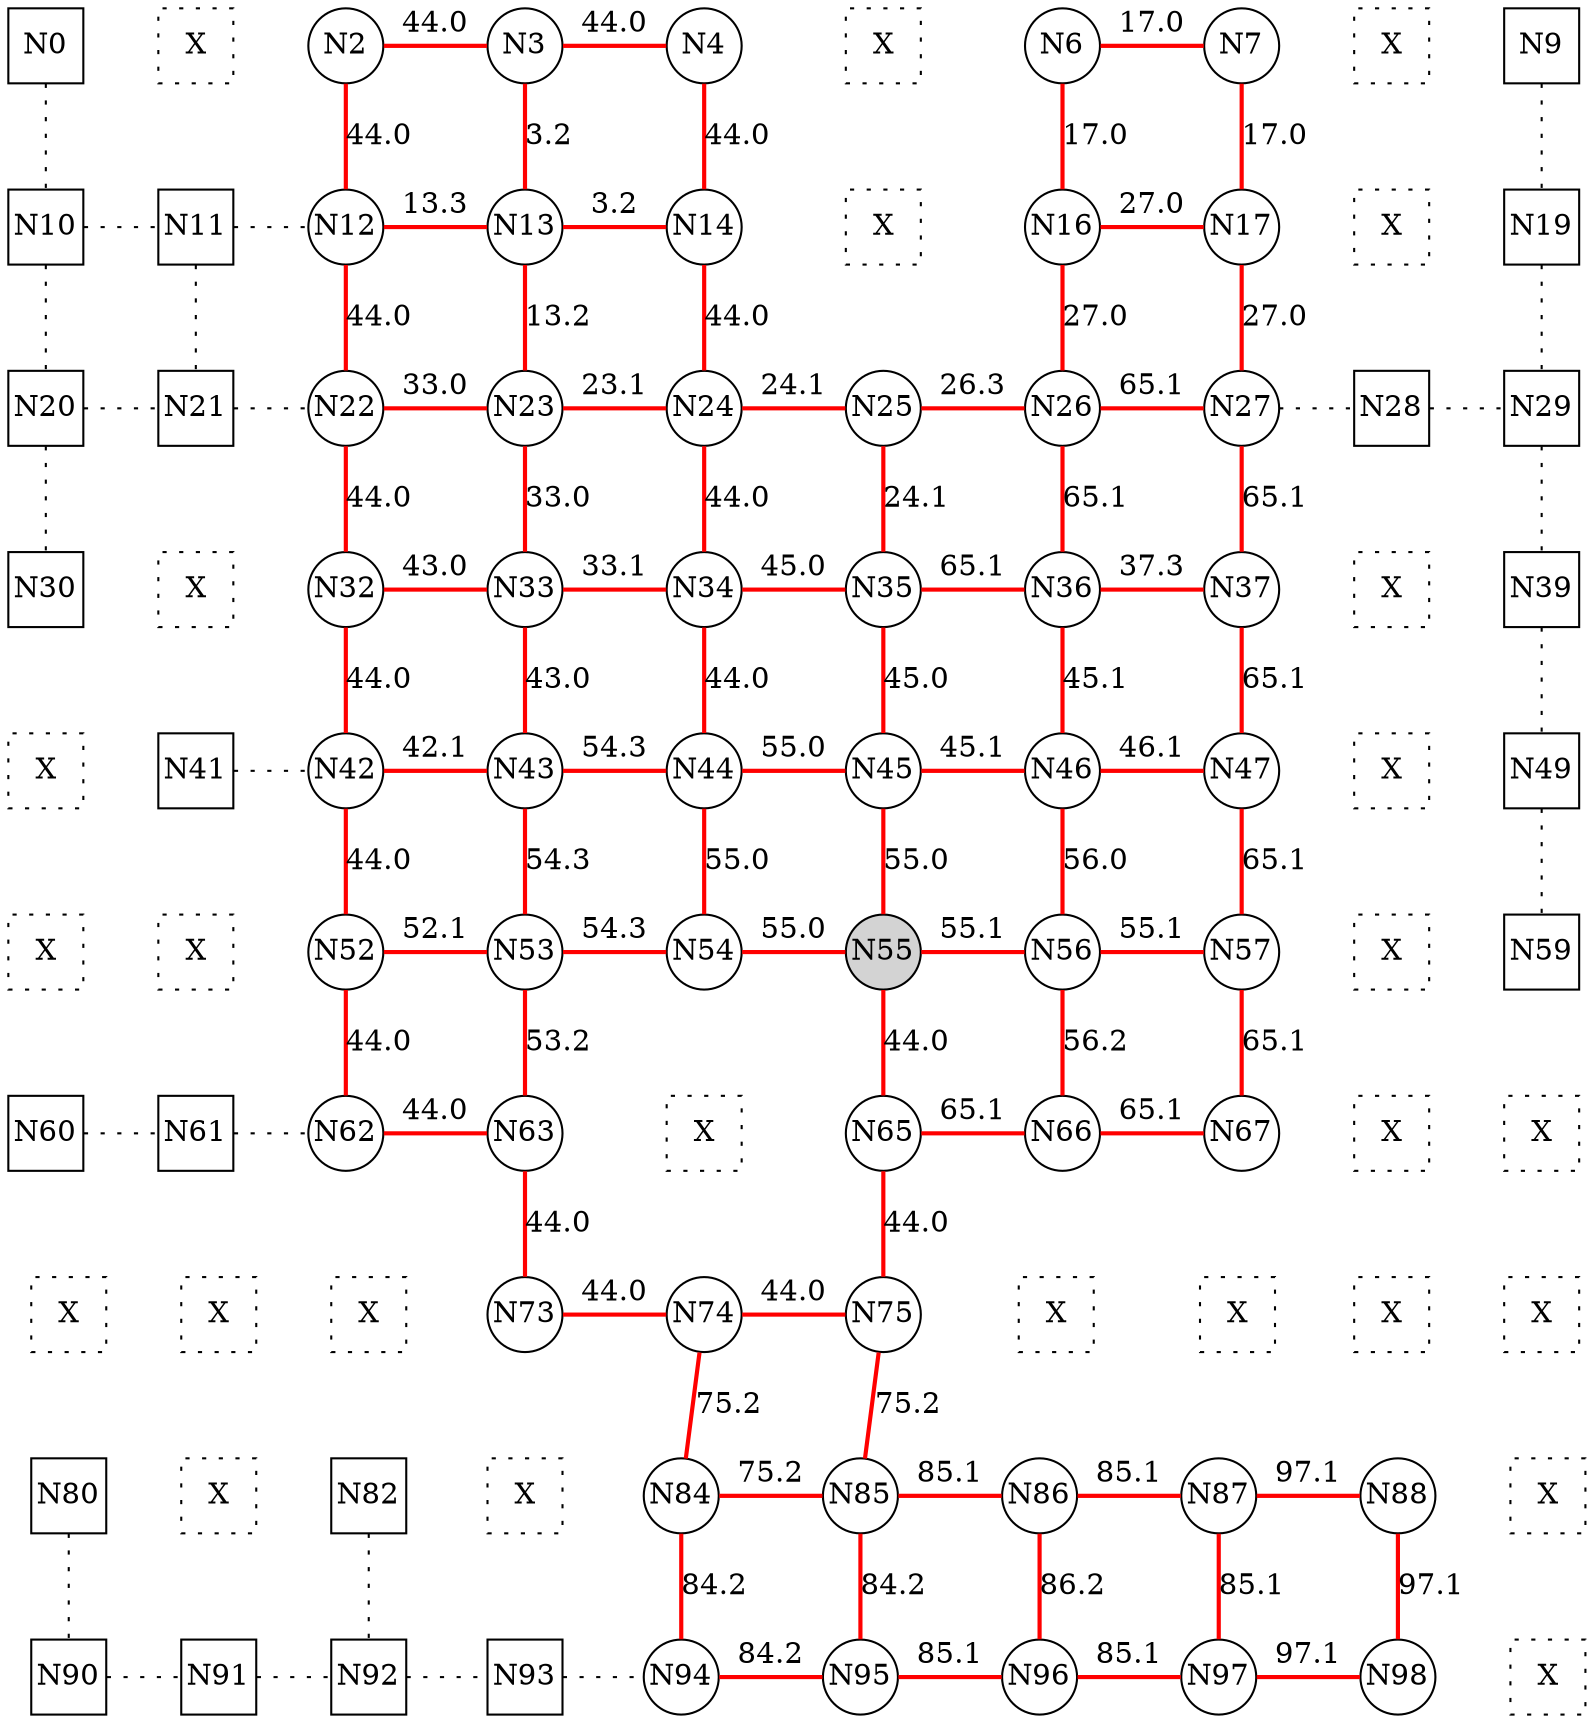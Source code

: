 
 digraph G { graph [layout=dot] 
 {rank=same; N0 [shape=square, fixedsize=true]; N1 [shape=square, style=dotted, fixedsize=true, label=X]; N2 [shape=circle, fixedsize=true]; N3 [shape=circle, fixedsize=true]; N4 [shape=circle, fixedsize=true]; N5 [shape=square, style=dotted, fixedsize=true, label=X]; N6 [shape=circle, fixedsize=true]; N7 [shape=circle, fixedsize=true]; N8 [shape=square, style=dotted, fixedsize=true, label=X]; N9 [shape=square, fixedsize=true];  }
 {rank=same; N10 [shape=square, fixedsize=true]; N11 [shape=square, fixedsize=true]; N12 [shape=circle, fixedsize=true]; N13 [shape=circle, fixedsize=true]; N14 [shape=circle, fixedsize=true]; N15 [shape=square, style=dotted, fixedsize=true, label=X]; N16 [shape=circle, fixedsize=true]; N17 [shape=circle, fixedsize=true]; N18 [shape=square, style=dotted, fixedsize=true, label=X]; N19 [shape=square, fixedsize=true];  }
 {rank=same; N20 [shape=square, fixedsize=true]; N21 [shape=square, fixedsize=true]; N22 [shape=circle, fixedsize=true]; N23 [shape=circle, fixedsize=true]; N24 [shape=circle, fixedsize=true]; N25 [shape=circle, fixedsize=true]; N26 [shape=circle, fixedsize=true]; N27 [shape=circle, fixedsize=true]; N28 [shape=square, fixedsize=true]; N29 [shape=square, fixedsize=true];  }
 {rank=same; N30 [shape=square, fixedsize=true]; N31 [shape=square, style=dotted, fixedsize=true, label=X]; N32 [shape=circle, fixedsize=true]; N33 [shape=circle, fixedsize=true]; N34 [shape=circle, fixedsize=true]; N35 [shape=circle, fixedsize=true]; N36 [shape=circle, fixedsize=true]; N37 [shape=circle, fixedsize=true]; N38 [shape=square, style=dotted, fixedsize=true, label=X]; N39 [shape=square, fixedsize=true];  }
 {rank=same; N40 [shape=square, style=dotted, fixedsize=true, label=X]; N41 [shape=square, fixedsize=true]; N42 [shape=circle, fixedsize=true]; N43 [shape=circle, fixedsize=true]; N44 [shape=circle, fixedsize=true]; N45 [shape=circle, fixedsize=true]; N46 [shape=circle, fixedsize=true]; N47 [shape=circle, fixedsize=true]; N48 [shape=square, style=dotted, fixedsize=true, label=X]; N49 [shape=square, fixedsize=true];  }
 {rank=same; N50 [shape=square, style=dotted, fixedsize=true, label=X]; N51 [shape=square, style=dotted, fixedsize=true, label=X]; N52 [shape=circle, fixedsize=true]; N53 [shape=circle, fixedsize=true]; N54 [shape=circle, fixedsize=true]; N55 [shape=circle, style=filled, fixedsize=true]; N56 [shape=circle, fixedsize=true]; N57 [shape=circle, fixedsize=true]; N58 [shape=square, style=dotted, fixedsize=true, label=X]; N59 [shape=square, fixedsize=true];  }
 {rank=same; N60 [shape=square, fixedsize=true]; N61 [shape=square, fixedsize=true]; N62 [shape=circle, fixedsize=true]; N63 [shape=circle, fixedsize=true]; N64 [shape=square, style=dotted, fixedsize=true, label=X]; N65 [shape=circle, fixedsize=true]; N66 [shape=circle, fixedsize=true]; N67 [shape=circle, fixedsize=true]; N68 [shape=square, style=dotted, fixedsize=true, label=X]; N69 [shape=square, style=dotted, fixedsize=true, label=X];  }
 {rank=same; N70 [shape=square, style=dotted, fixedsize=true, label=X]; N71 [shape=square, style=dotted, fixedsize=true, label=X]; N72 [shape=square, style=dotted, fixedsize=true, label=X]; N73 [shape=circle, fixedsize=true]; N74 [shape=circle, fixedsize=true]; N75 [shape=circle, fixedsize=true]; N76 [shape=square, style=dotted, fixedsize=true, label=X]; N77 [shape=square, style=dotted, fixedsize=true, label=X]; N78 [shape=square, style=dotted, fixedsize=true, label=X]; N79 [shape=square, style=dotted, fixedsize=true, label=X];  }
 {rank=same; N80 [shape=square, fixedsize=true]; N81 [shape=square, style=dotted, fixedsize=true, label=X]; N82 [shape=square, fixedsize=true]; N83 [shape=square, style=dotted, fixedsize=true, label=X]; N84 [shape=circle, fixedsize=true]; N85 [shape=circle, fixedsize=true]; N86 [shape=circle, fixedsize=true]; N87 [shape=circle, fixedsize=true]; N88 [shape=circle, fixedsize=true]; N89 [shape=square, style=dotted, fixedsize=true, label=X];  }
 {rank=same; N90 [shape=square, fixedsize=true]; N91 [shape=square, fixedsize=true]; N92 [shape=square, fixedsize=true]; N93 [shape=square, fixedsize=true]; N94 [shape=circle, fixedsize=true]; N95 [shape=circle, fixedsize=true]; N96 [shape=circle, fixedsize=true]; N97 [shape=circle, fixedsize=true]; N98 [shape=circle, fixedsize=true]; N99 [shape=square, style=dotted, fixedsize=true, label=X];  }
N0->N1 [dir=none, style=invis, label=" "]
N1->N2 [dir=none, style=invis, label=" "]
N2->N3 [dir=none, color=red, style=bold, label="44.0"]
N3->N4 [dir=none, color=red, style=bold, label="44.0"]
N4->N5 [dir=none, style=invis, label=" "]
N5->N6 [dir=none, style=invis, label=" "]
N6->N7 [dir=none, color=red, style=bold, label="17.0"]
N7->N8 [dir=none, style=invis, label=" "]
N8->N9 [dir=none, style=invis, label=" "]
N10->N11 [dir=none, style=dotted, label=""]
N11->N12 [dir=none, style=dotted, label=""]
N12->N13 [dir=none, color=red, style=bold, label="13.3"]
N13->N14 [dir=none, color=red, style=bold, label="3.2"]
N14->N15 [dir=none, style=invis, label=" "]
N15->N16 [dir=none, style=invis, label=" "]
N16->N17 [dir=none, color=red, style=bold, label="27.0"]
N17->N18 [dir=none, style=invis, label=" "]
N18->N19 [dir=none, style=invis, label=" "]
N20->N21 [dir=none, style=dotted, label=""]
N21->N22 [dir=none, style=dotted, label=""]
N22->N23 [dir=none, color=red, style=bold, label="33.0"]
N23->N24 [dir=none, color=red, style=bold, label="23.1"]
N24->N25 [dir=none, color=red, style=bold, label="24.1"]
N25->N26 [dir=none, color=red, style=bold, label="26.3"]
N26->N27 [dir=none, color=red, style=bold, label="65.1"]
N27->N28 [dir=none, style=dotted, label=""]
N28->N29 [dir=none, style=dotted, label=""]
N30->N31 [dir=none, style=invis, label=" "]
N31->N32 [dir=none, style=invis, label=" "]
N32->N33 [dir=none, color=red, style=bold, label="43.0"]
N33->N34 [dir=none, color=red, style=bold, label="33.1"]
N34->N35 [dir=none, color=red, style=bold, label="45.0"]
N35->N36 [dir=none, color=red, style=bold, label="65.1"]
N36->N37 [dir=none, color=red, style=bold, label="37.3"]
N37->N38 [dir=none, style=invis, label=" "]
N38->N39 [dir=none, style=invis, label=" "]
N40->N41 [dir=none, style=invis, label=" "]
N41->N42 [dir=none, style=dotted, label=""]
N42->N43 [dir=none, color=red, style=bold, label="42.1"]
N43->N44 [dir=none, color=red, style=bold, label="54.3"]
N44->N45 [dir=none, color=red, style=bold, label="55.0"]
N45->N46 [dir=none, color=red, style=bold, label="45.1"]
N46->N47 [dir=none, color=red, style=bold, label="46.1"]
N47->N48 [dir=none, style=invis, label=" "]
N48->N49 [dir=none, style=invis, label=" "]
N50->N51 [dir=none, style=invis, label=" "]
N51->N52 [dir=none, style=invis, label=" "]
N52->N53 [dir=none, color=red, style=bold, label="52.1"]
N53->N54 [dir=none, color=red, style=bold, label="54.3"]
N54->N55 [dir=none, color=red, style=bold, label="55.0"]
N55->N56 [dir=none, color=red, style=bold, label="55.1"]
N56->N57 [dir=none, color=red, style=bold, label="55.1"]
N57->N58 [dir=none, style=invis, label=" "]
N58->N59 [dir=none, style=invis, label=" "]
N60->N61 [dir=none, style=dotted, label=""]
N61->N62 [dir=none, style=dotted, label=""]
N62->N63 [dir=none, color=red, style=bold, label="44.0"]
N63->N64 [dir=none, style=invis, label=" "]
N64->N65 [dir=none, style=invis, label=" "]
N65->N66 [dir=none, color=red, style=bold, label="65.1"]
N66->N67 [dir=none, color=red, style=bold, label="65.1"]
N67->N68 [dir=none, style=invis, label=" "]
N68->N69 [dir=none, style=invis, label=" "]
N70->N71 [dir=none, style=invis, label=" "]
N71->N72 [dir=none, style=invis, label=" "]
N72->N73 [dir=none, style=invis, label=" "]
N73->N74 [dir=none, color=red, style=bold, label="44.0"]
N74->N75 [dir=none, color=red, style=bold, label="44.0"]
N75->N76 [dir=none, style=invis, label=" "]
N76->N77 [dir=none, style=invis, label=" "]
N77->N78 [dir=none, style=invis, label=" "]
N78->N79 [dir=none, style=invis, label=" "]
N80->N81 [dir=none, style=invis, label=" "]
N81->N82 [dir=none, style=invis, label=" "]
N82->N83 [dir=none, style=invis, label=" "]
N83->N84 [dir=none, style=invis, label=" "]
N84->N85 [dir=none, color=red, style=bold, label="75.2"]
N85->N86 [dir=none, color=red, style=bold, label="85.1"]
N86->N87 [dir=none, color=red, style=bold, label="85.1"]
N87->N88 [dir=none, color=red, style=bold, label="97.1"]
N88->N89 [dir=none, style=invis, label=" "]
N90->N91 [dir=none, style=dotted, label=""]
N91->N92 [dir=none, style=dotted, label=""]
N92->N93 [dir=none, style=dotted, label=""]
N93->N94 [dir=none, style=dotted, label=""]
N94->N95 [dir=none, color=red, style=bold, label="84.2"]
N95->N96 [dir=none, color=red, style=bold, label="85.1"]
N96->N97 [dir=none, color=red, style=bold, label="85.1"]
N97->N98 [dir=none, color=red, style=bold, label="97.1"]
N98->N99 [dir=none, style=invis, label=" "]
N0->N10 [dir=none, style=dotted, label=""]
N10->N20 [dir=none, style=dotted, label=""]
N20->N30 [dir=none, style=dotted, label=""]
N30->N40 [dir=none, style=invis, label=" "]
N40->N50 [dir=none, style=invis, label=" "]
N50->N60 [dir=none, style=invis, label=" "]
N60->N70 [dir=none, style=invis, label=" "]
N70->N80 [dir=none, style=invis, label=" "]
N80->N90 [dir=none, style=dotted, label=""]
N1->N11 [dir=none, style=invis, label=" "]
N11->N21 [dir=none, style=dotted, label=""]
N21->N31 [dir=none, style=invis, label=" "]
N31->N41 [dir=none, style=invis, label=" "]
N41->N51 [dir=none, style=invis, label=" "]
N51->N61 [dir=none, style=invis, label=" "]
N61->N71 [dir=none, style=invis, label=" "]
N71->N81 [dir=none, style=invis, label=" "]
N81->N91 [dir=none, style=invis, label=" "]
N2->N12 [dir=none, color=red, style=bold, label="44.0"]
N12->N22 [dir=none, color=red, style=bold, label="44.0"]
N22->N32 [dir=none, color=red, style=bold, label="44.0"]
N32->N42 [dir=none, color=red, style=bold, label="44.0"]
N42->N52 [dir=none, color=red, style=bold, label="44.0"]
N52->N62 [dir=none, color=red, style=bold, label="44.0"]
N62->N72 [dir=none, style=invis, label=" "]
N72->N82 [dir=none, style=invis, label=" "]
N82->N92 [dir=none, style=dotted, label=""]
N3->N13 [dir=none, color=red, style=bold, label="3.2"]
N13->N23 [dir=none, color=red, style=bold, label="13.2"]
N23->N33 [dir=none, color=red, style=bold, label="33.0"]
N33->N43 [dir=none, color=red, style=bold, label="43.0"]
N43->N53 [dir=none, color=red, style=bold, label="54.3"]
N53->N63 [dir=none, color=red, style=bold, label="53.2"]
N63->N73 [dir=none, color=red, style=bold, label="44.0"]
N73->N83 [dir=none, style=invis, label=" "]
N83->N93 [dir=none, style=invis, label=" "]
N4->N14 [dir=none, color=red, style=bold, label="44.0"]
N14->N24 [dir=none, color=red, style=bold, label="44.0"]
N24->N34 [dir=none, color=red, style=bold, label="44.0"]
N34->N44 [dir=none, color=red, style=bold, label="44.0"]
N44->N54 [dir=none, color=red, style=bold, label="55.0"]
N54->N64 [dir=none, style=invis, label=" "]
N64->N74 [dir=none, style=invis, label=" "]
N74->N84 [dir=none, color=red, style=bold, label="75.2"]
N84->N94 [dir=none, color=red, style=bold, label="84.2"]
N5->N15 [dir=none, style=invis, label=" "]
N15->N25 [dir=none, style=invis, label=" "]
N25->N35 [dir=none, color=red, style=bold, label="24.1"]
N35->N45 [dir=none, color=red, style=bold, label="45.0"]
N45->N55 [dir=none, color=red, style=bold, label="55.0"]
N55->N65 [dir=none, color=red, style=bold, label="44.0"]
N65->N75 [dir=none, color=red, style=bold, label="44.0"]
N75->N85 [dir=none, color=red, style=bold, label="75.2"]
N85->N95 [dir=none, color=red, style=bold, label="84.2"]
N6->N16 [dir=none, color=red, style=bold, label="17.0"]
N16->N26 [dir=none, color=red, style=bold, label="27.0"]
N26->N36 [dir=none, color=red, style=bold, label="65.1"]
N36->N46 [dir=none, color=red, style=bold, label="45.1"]
N46->N56 [dir=none, color=red, style=bold, label="56.0"]
N56->N66 [dir=none, color=red, style=bold, label="56.2"]
N66->N76 [dir=none, style=invis, label=" "]
N76->N86 [dir=none, style=invis, label=" "]
N86->N96 [dir=none, color=red, style=bold, label="86.2"]
N7->N17 [dir=none, color=red, style=bold, label="17.0"]
N17->N27 [dir=none, color=red, style=bold, label="27.0"]
N27->N37 [dir=none, color=red, style=bold, label="65.1"]
N37->N47 [dir=none, color=red, style=bold, label="65.1"]
N47->N57 [dir=none, color=red, style=bold, label="65.1"]
N57->N67 [dir=none, color=red, style=bold, label="65.1"]
N67->N77 [dir=none, style=invis, label=" "]
N77->N87 [dir=none, style=invis, label=" "]
N87->N97 [dir=none, color=red, style=bold, label="85.1"]
N8->N18 [dir=none, style=invis, label=" "]
N18->N28 [dir=none, style=invis, label=" "]
N28->N38 [dir=none, style=invis, label=" "]
N38->N48 [dir=none, style=invis, label=" "]
N48->N58 [dir=none, style=invis, label=" "]
N58->N68 [dir=none, style=invis, label=" "]
N68->N78 [dir=none, style=invis, label=" "]
N78->N88 [dir=none, style=invis, label=" "]
N88->N98 [dir=none, color=red, style=bold, label="97.1"]
N9->N19 [dir=none, style=dotted, label=""]
N19->N29 [dir=none, style=dotted, label=""]
N29->N39 [dir=none, style=dotted, label=""]
N39->N49 [dir=none, style=dotted, label=""]
N49->N59 [dir=none, style=dotted, label=""]
N59->N69 [dir=none, style=invis, label=" "]
N69->N79 [dir=none, style=invis, label=" "]
N79->N89 [dir=none, style=invis, label=" "]
N89->N99 [dir=none, style=invis, label=" "]
 }
